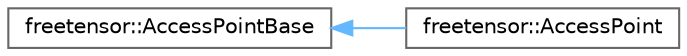 digraph "Graphical Class Hierarchy"
{
 // LATEX_PDF_SIZE
  bgcolor="transparent";
  edge [fontname=Helvetica,fontsize=10,labelfontname=Helvetica,labelfontsize=10];
  node [fontname=Helvetica,fontsize=10,shape=box,height=0.2,width=0.4];
  rankdir="LR";
  Node0 [label="freetensor::AccessPointBase",height=0.2,width=0.4,color="grey40", fillcolor="white", style="filled",URL="$structfreetensor_1_1AccessPointBase.html",tooltip=" "];
  Node0 -> Node1 [dir="back",color="steelblue1",style="solid"];
  Node1 [label="freetensor::AccessPoint",height=0.2,width=0.4,color="grey40", fillcolor="white", style="filled",URL="$structfreetensor_1_1AccessPoint.html",tooltip=" "];
}
